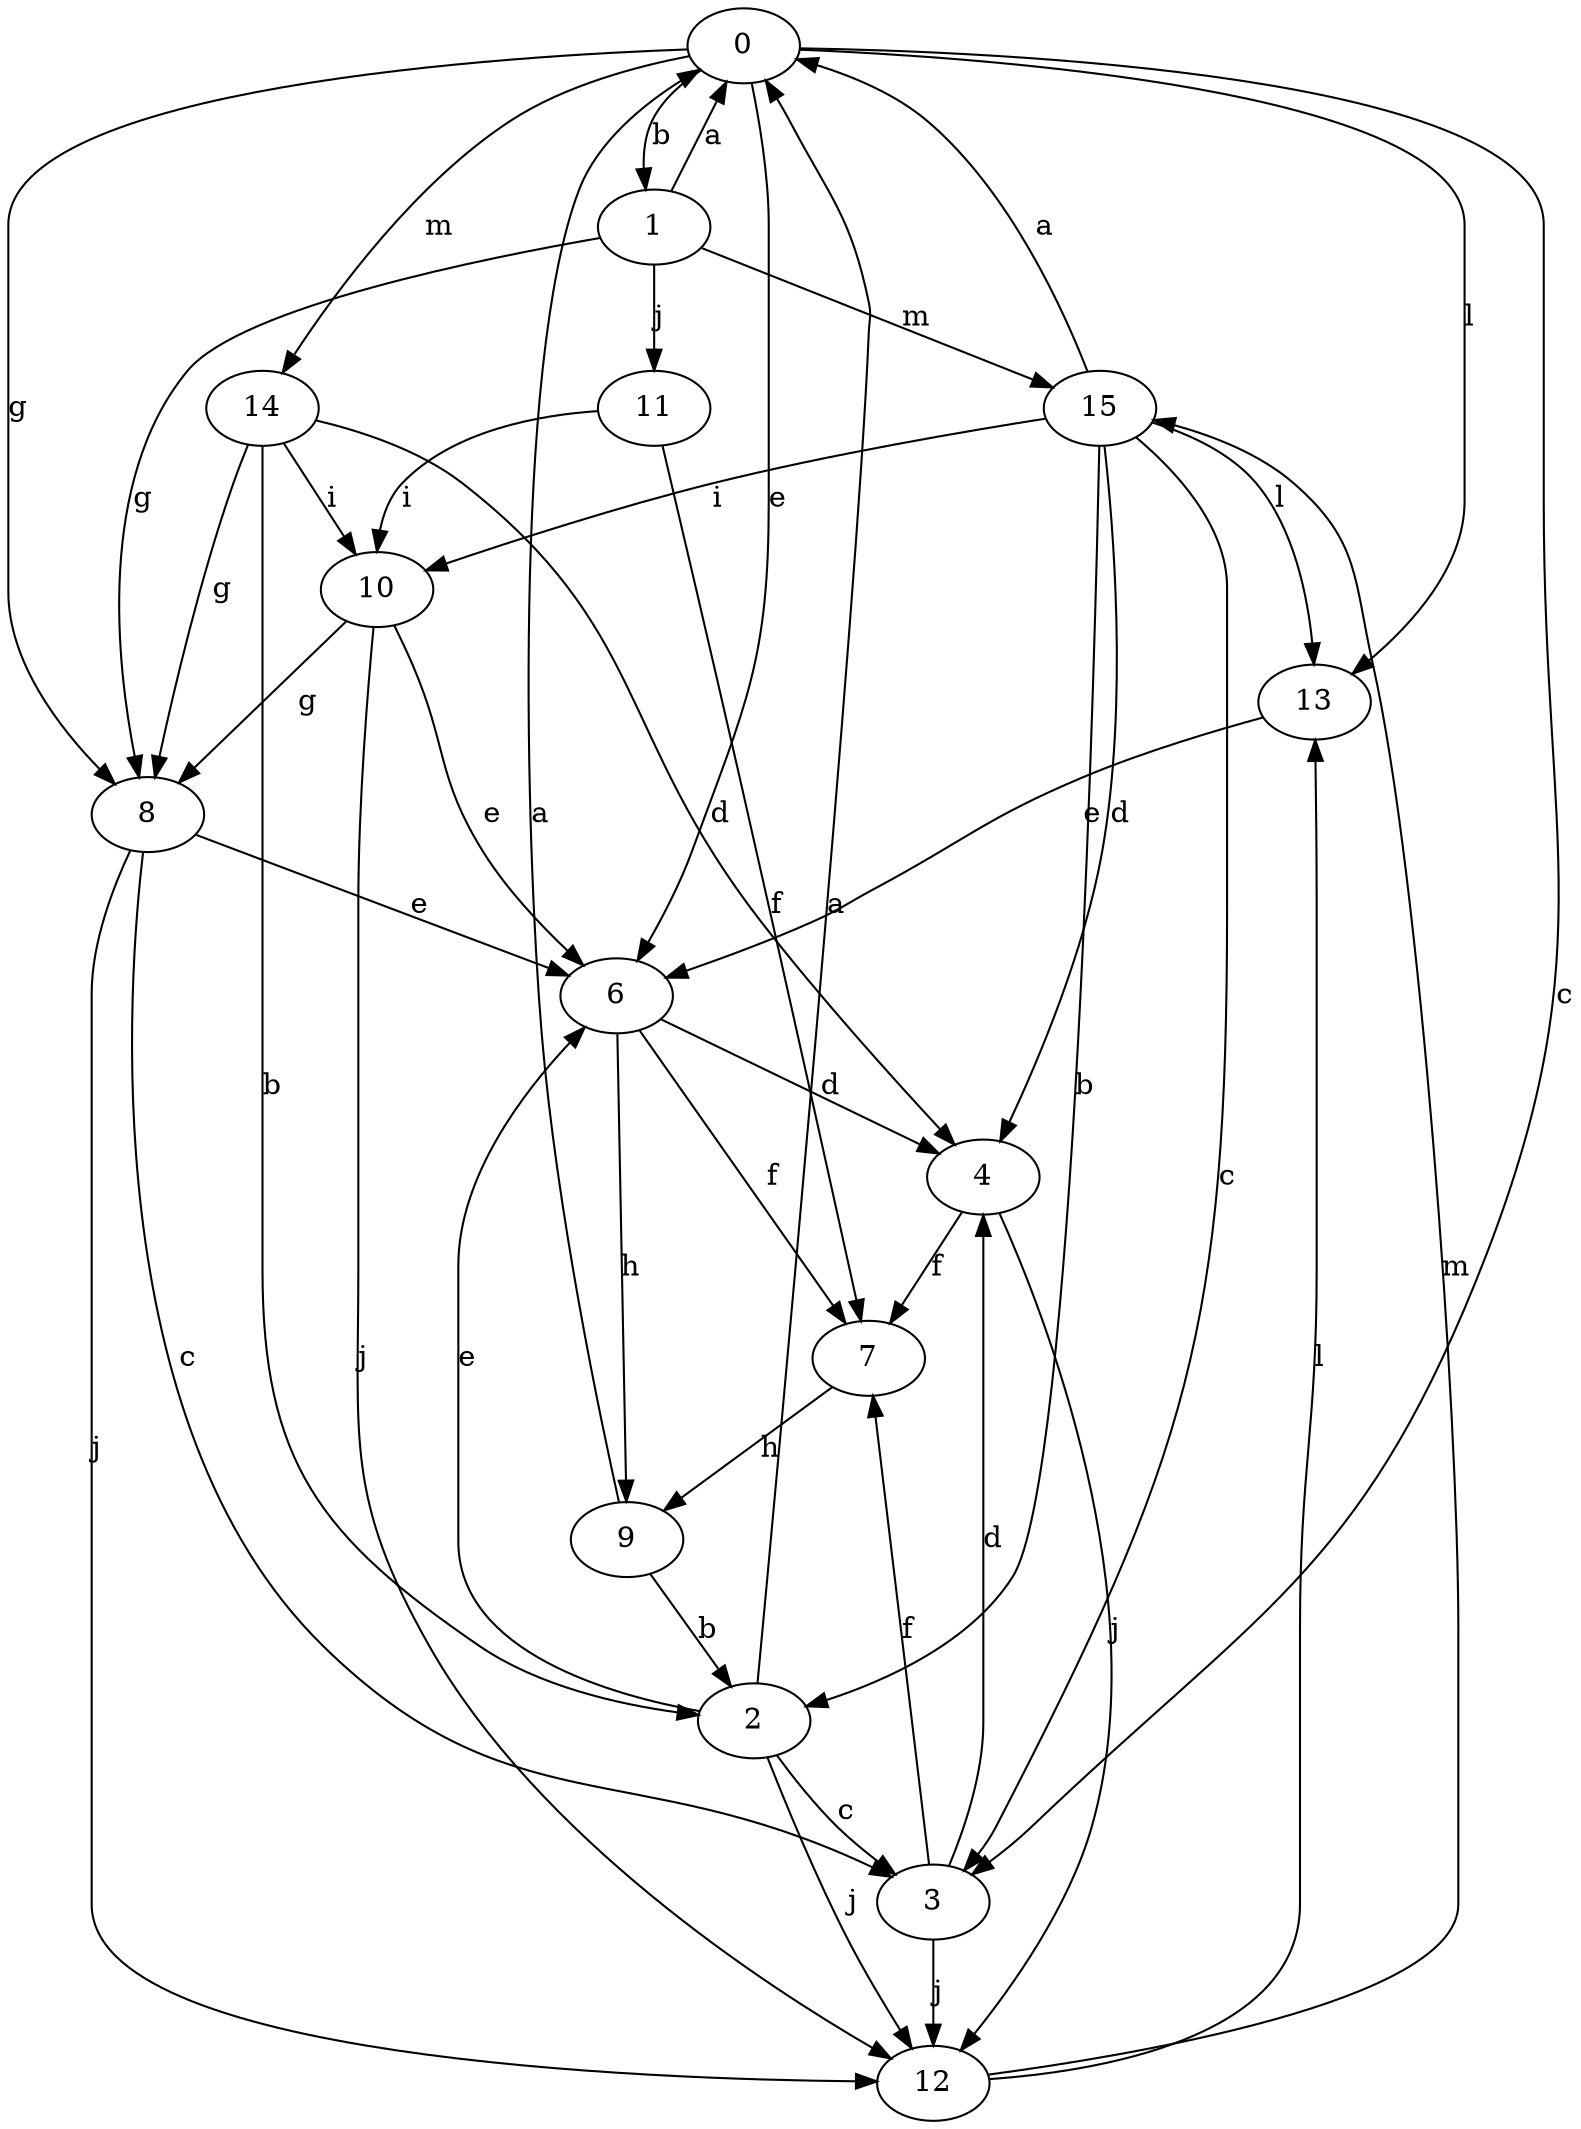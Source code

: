 strict digraph  {
0;
1;
2;
3;
4;
6;
7;
8;
9;
10;
11;
12;
13;
14;
15;
0 -> 1  [label=b];
0 -> 3  [label=c];
0 -> 6  [label=e];
0 -> 8  [label=g];
0 -> 13  [label=l];
0 -> 14  [label=m];
1 -> 0  [label=a];
1 -> 8  [label=g];
1 -> 11  [label=j];
1 -> 15  [label=m];
2 -> 0  [label=a];
2 -> 3  [label=c];
2 -> 6  [label=e];
2 -> 12  [label=j];
3 -> 4  [label=d];
3 -> 7  [label=f];
3 -> 12  [label=j];
4 -> 7  [label=f];
4 -> 12  [label=j];
6 -> 4  [label=d];
6 -> 7  [label=f];
6 -> 9  [label=h];
7 -> 9  [label=h];
8 -> 3  [label=c];
8 -> 6  [label=e];
8 -> 12  [label=j];
9 -> 0  [label=a];
9 -> 2  [label=b];
10 -> 6  [label=e];
10 -> 8  [label=g];
10 -> 12  [label=j];
11 -> 7  [label=f];
11 -> 10  [label=i];
12 -> 13  [label=l];
12 -> 15  [label=m];
13 -> 6  [label=e];
14 -> 2  [label=b];
14 -> 4  [label=d];
14 -> 8  [label=g];
14 -> 10  [label=i];
15 -> 0  [label=a];
15 -> 2  [label=b];
15 -> 3  [label=c];
15 -> 4  [label=d];
15 -> 10  [label=i];
15 -> 13  [label=l];
}
